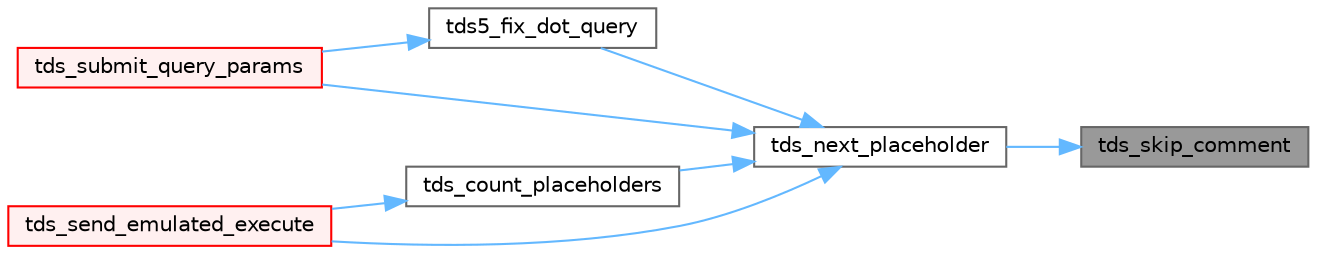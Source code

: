 digraph "tds_skip_comment"
{
 // LATEX_PDF_SIZE
  bgcolor="transparent";
  edge [fontname=Helvetica,fontsize=10,labelfontname=Helvetica,labelfontsize=10];
  node [fontname=Helvetica,fontsize=10,shape=box,height=0.2,width=0.4];
  rankdir="RL";
  Node1 [id="Node000001",label="tds_skip_comment",height=0.2,width=0.4,color="gray40", fillcolor="grey60", style="filled", fontcolor="black",tooltip="Skip a comment in a query."];
  Node1 -> Node2 [id="edge1_Node000001_Node000002",dir="back",color="steelblue1",style="solid",tooltip=" "];
  Node2 [id="Node000002",label="tds_next_placeholder",height=0.2,width=0.4,color="grey40", fillcolor="white", style="filled",URL="$a00590.html#ga8f3b00c34af2484eccb169e60a37dc36",tooltip="Get position of next placeholder."];
  Node2 -> Node3 [id="edge2_Node000002_Node000003",dir="back",color="steelblue1",style="solid",tooltip=" "];
  Node3 [id="Node000003",label="tds5_fix_dot_query",height=0.2,width=0.4,color="grey40", fillcolor="white", style="filled",URL="$a00590.html#ga8853354723094c8efcd87fabf675c64f",tooltip="Substitute ?-style placeholders with named (@param) ones."];
  Node3 -> Node4 [id="edge3_Node000003_Node000004",dir="back",color="steelblue1",style="solid",tooltip=" "];
  Node4 [id="Node000004",label="tds_submit_query_params",height=0.2,width=0.4,color="red", fillcolor="#FFF0F0", style="filled",URL="$a00590.html#ga95e0fccedc459a4404f496eec74a369a",tooltip="Sends a language string to the database server for processing."];
  Node2 -> Node26 [id="edge4_Node000002_Node000026",dir="back",color="steelblue1",style="solid",tooltip=" "];
  Node26 [id="Node000026",label="tds_count_placeholders",height=0.2,width=0.4,color="grey40", fillcolor="white", style="filled",URL="$a00590.html#gaaa7b4d37bf796019e72f25c6e7fe7bea",tooltip="Count the number of placeholders ('?') in a query."];
  Node26 -> Node27 [id="edge5_Node000026_Node000027",dir="back",color="steelblue1",style="solid",tooltip=" "];
  Node27 [id="Node000027",label="tds_send_emulated_execute",height=0.2,width=0.4,color="red", fillcolor="#FFF0F0", style="filled",URL="$a00590.html#ga02c6ce3ff96369603a6ee4efee64caae",tooltip="Emulate prepared execute traslating to a normal language."];
  Node2 -> Node27 [id="edge6_Node000002_Node000027",dir="back",color="steelblue1",style="solid",tooltip=" "];
  Node2 -> Node4 [id="edge7_Node000002_Node000004",dir="back",color="steelblue1",style="solid",tooltip=" "];
}
